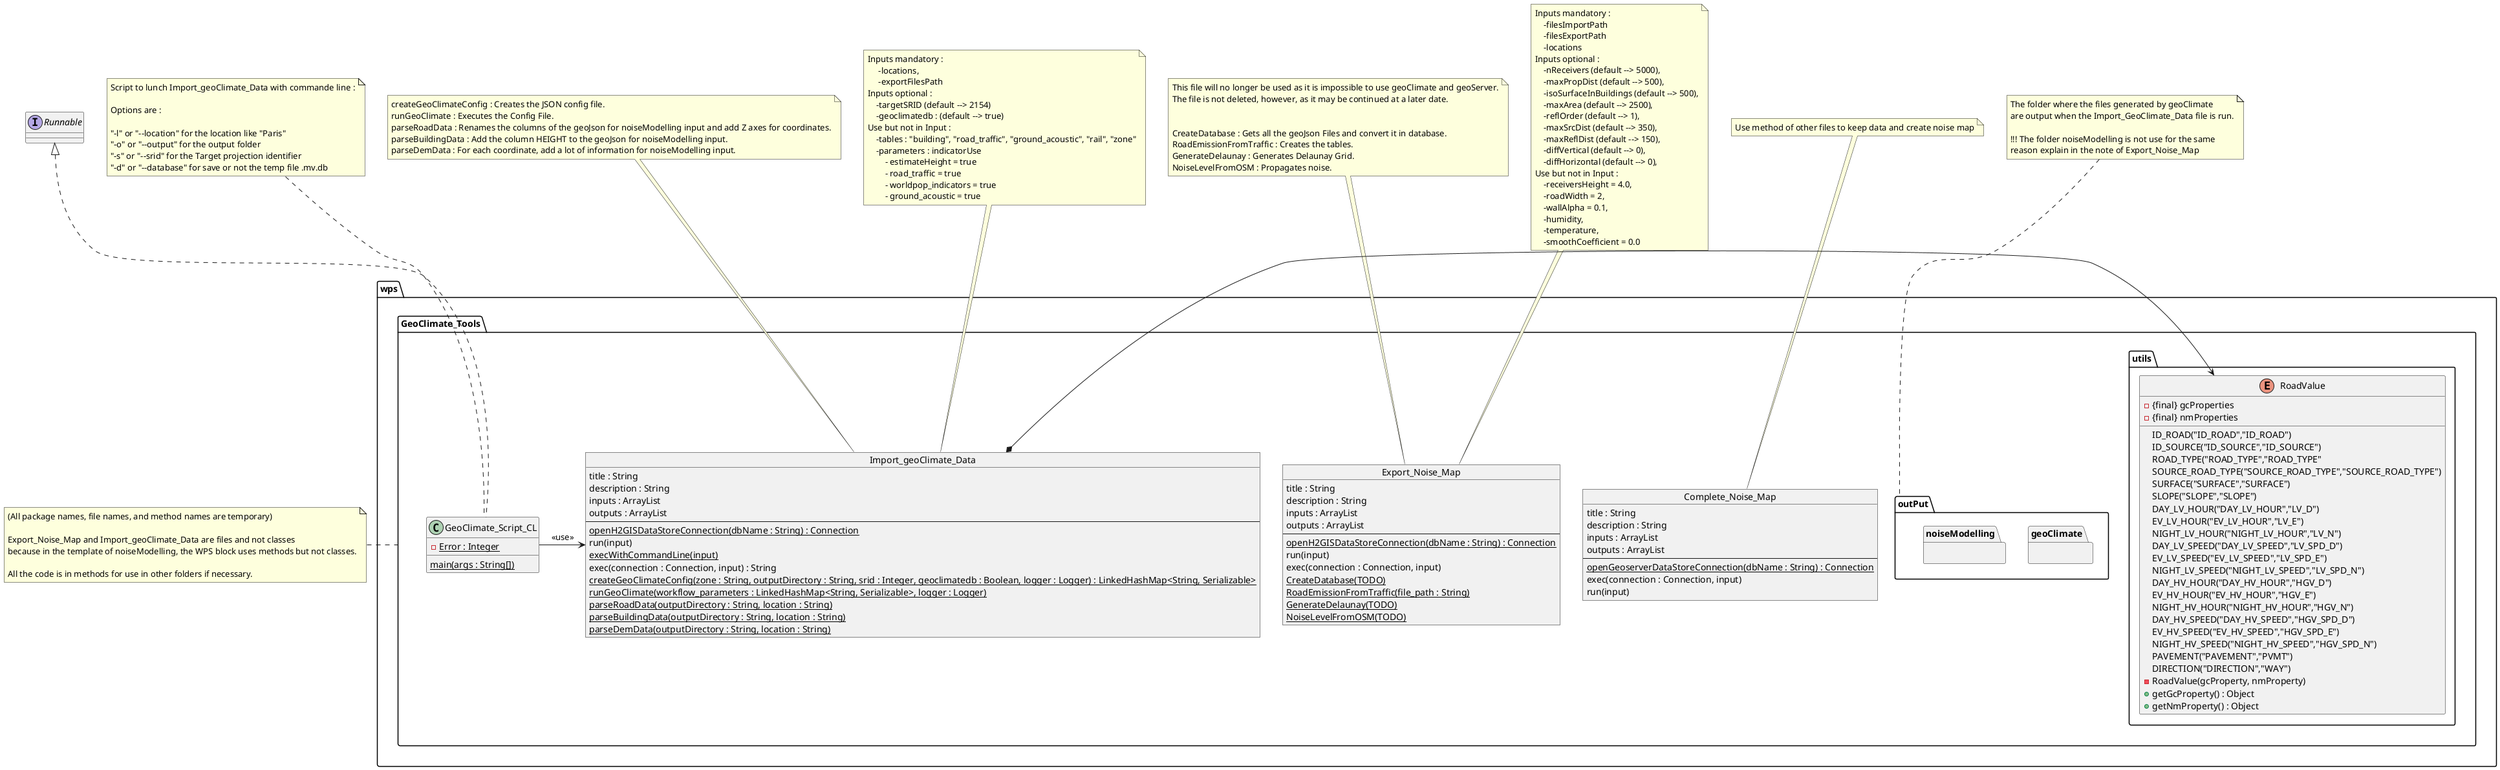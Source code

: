 @startuml
'https://plantuml.com/fr/object-diagram

package wps {

package GeoClimate_Tools {

    object Import_geoClimate_Data {
        title : String
        description : String
        inputs : ArrayList
        outputs : ArrayList
        ---
        {static} openH2GISDataStoreConnection(dbName : String) : Connection
        run(input)
        {static} execWithCommandLine(input)
        exec(connection : Connection, input) : String
        {static} createGeoClimateConfig(zone : String, outputDirectory : String, srid : Integer, geoclimatedb : Boolean, logger : Logger) : LinkedHashMap<String, Serializable>
        {static} runGeoClimate(workflow_parameters : LinkedHashMap<String, Serializable>, logger : Logger)
        {static} parseRoadData(outputDirectory : String, location : String)
        {static} parseBuildingData(outputDirectory : String, location : String)
        {static} parseDemData(outputDirectory : String, location : String)
    }

    class GeoClimate_Script_CL implements .Runnable{
         - {static} Error : Integer
         {static} main(args : String[])
    }

    object Export_Noise_Map {
        title : String
        description : String
        inputs : ArrayList
        outputs : ArrayList
        ---
        {static} openH2GISDataStoreConnection(dbName : String) : Connection
        run(input)
        exec(connection : Connection, input)
        {static} CreateDatabase(TODO)
        {static} RoadEmissionFromTraffic(file_path : String)
        {static} GenerateDelaunay(TODO)
        {static} NoiseLevelFromOSM(TODO)
    }

    object Complete_Noise_Map{
        title : String
        description : String
        inputs : ArrayList
        outputs : ArrayList
        ---
        {static} openGeoserverDataStoreConnection(dbName : String) : Connection
        exec(connection : Connection, input)
        run(input)
    }

    package utils{
        enum RoadValue{
               ID_ROAD("ID_ROAD","ID_ROAD")
               ID_SOURCE("ID_SOURCE","ID_SOURCE")
               ROAD_TYPE("ROAD_TYPE","ROAD_TYPE"
               SOURCE_ROAD_TYPE("SOURCE_ROAD_TYPE","SOURCE_ROAD_TYPE")
               SURFACE("SURFACE","SURFACE")
               SLOPE("SLOPE","SLOPE")
               DAY_LV_HOUR("DAY_LV_HOUR","LV_D")
               EV_LV_HOUR("EV_LV_HOUR","LV_E")
               NIGHT_LV_HOUR("NIGHT_LV_HOUR","LV_N")
               DAY_LV_SPEED("DAY_LV_SPEED","LV_SPD_D")
               EV_LV_SPEED("EV_LV_SPEED","LV_SPD_E")
               NIGHT_LV_SPEED("NIGHT_LV_SPEED","LV_SPD_N")
               DAY_HV_HOUR("DAY_HV_HOUR","HGV_D")
               EV_HV_HOUR("EV_HV_HOUR","HGV_E")
               NIGHT_HV_HOUR("NIGHT_HV_HOUR","HGV_N")
               DAY_HV_SPEED("DAY_HV_SPEED","HGV_SPD_D")
               EV_HV_SPEED("EV_HV_SPEED","HGV_SPD_E")
               NIGHT_HV_SPEED("NIGHT_HV_SPEED","HGV_SPD_N")
               PAVEMENT("PAVEMENT","PVMT")
               DIRECTION("DIRECTION","WAY")
            - {final} gcProperties
            - {final} nmProperties
            - RoadValue(gcProperty, nmProperty)
            + getGcProperty() : Object
            + getNmProperty() : Object
        }
    }

    package outPut {

        package geoClimate {
        }

        package noiseModelling {
        }
    }
}

/'
package Database_Manageur{
    object Add_Primary_Key{

    }

    object Clean_Database{

    }

     object Display_Database{

     }
}


package Import_and_Export{

    object Export_Table{
    }

    object Import_File{
    }

}

package Acoustic_Tools{

    object Create_Isosurface{
    }
}

package NoiseModelling{

    object Road_Emission_From_Traffic{
    }

    object Noise_level_from_traffic{
    }

}

package Receivers{

    object Delaunay_Grid{
    }

}
'/

}

note left of GeoClimate_Tools
(All package names, file names, and method names are temporary)

Export_Noise_Map and Import_geoClimate_Data are files and not classes
because in the template of noiseModelling, the WPS block uses methods but not classes.

All the code is in methods for use in other folders if necessary.
end note

note top of Import_geoClimate_Data
createGeoClimateConfig : Creates the JSON config file.
runGeoClimate : Executes the Config File.
parseRoadData : Renames the columns of the geoJson for noiseModelling input and add Z axes for coordinates.
parseBuildingData : Add the column HEIGHT to the geoJson for noiseModelling input.
parseDemData : For each coordinate, add a lot of information for noiseModelling input.
end note

note top of Import_geoClimate_Data
Inputs mandatory :
     -locations,
     -exportFilesPath
Inputs optional :
    -targetSRID (default --> 2154)
    -geoclimatedb : (default --> true)
Use but not in Input :
    -tables : "building", "road_traffic", "ground_acoustic", "rail", "zone"
    -parameters : indicatorUse
        - estimateHeight = true
        - road_traffic = true
        - worldpop_indicators = true
        - ground_acoustic = true
end note

note top of GeoClimate_Script_CL
Script to lunch Import_geoClimate_Data with commande line :

Options are :

"-l" or "--location" for the location like "Paris"
"-o" or "--output" for the output folder
"-s" or "--srid" for the Target projection identifier
"-d" or "--database" for save or not the temp file .mv.db
end note

note top of Export_Noise_Map
This file will no longer be used as it is impossible to use geoClimate and geoServer.
The file is not deleted, however, as it may be continued at a later date.


CreateDatabase : Gets all the geoJson Files and convert it in database.
RoadEmissionFromTraffic : Creates the tables.
GenerateDelaunay : Generates Delaunay Grid.
NoiseLevelFromOSM : Propagates noise.
end note

note top of Export_Noise_Map
Inputs mandatory :
    -filesImportPath
    -filesExportPath
    -locations
Inputs optional :
    -nReceivers (default --> 5000),
    -maxPropDist (default --> 500),
    -isoSurfaceInBuildings (default --> 500),
    -maxArea (default --> 2500),
    -reflOrder (default --> 1),
    -maxSrcDist (default --> 350),
    -maxReflDist (default --> 150),
    -diffVertical (default --> 0),
    -diffHorizontal (default --> 0),
Use but not in Input :
    -receiversHeight = 4.0,
    -roadWidth = 2,
    -wallAlpha = 0.1,
    -humidity,
    -temperature,
    -smoothCoefficient = 0.0
end note

note top of Complete_Noise_Map
Use method of other files to keep data and create noise map
end note

note top of outPut
The folder where the files generated by geoClimate
are output when the Import_GeoClimate_Data file is run.

!!! The folder noiseModelling is not use for the same
reason explain in the note of Export_Noise_Map
end note

/'
Export_Noise_Map --> Add_Primary_Key : <<use>>
Export_Noise_Map --> Clean_Database : <<use>>
Export_Noise_Map --> Display_Database : <<use>>

Export_Noise_Map --> Import_File : <<use>>
Export_Noise_Map --> Export_Table : <<use>>

Export_Noise_Map --> Create_Isosurface : <<use>>

Export_Noise_Map --> Delaunay_Grid : <<use>>

Export_Noise_Map --> Noise_level_from_traffic : <<use>>
Export_Noise_Map --> Road_Emission_From_Traffic : <<use>>

'/

Import_geoClimate_Data *-left-> RoadValue

GeoClimate_Script_CL -right-> Import_geoClimate_Data : <<use>>


@enduml
